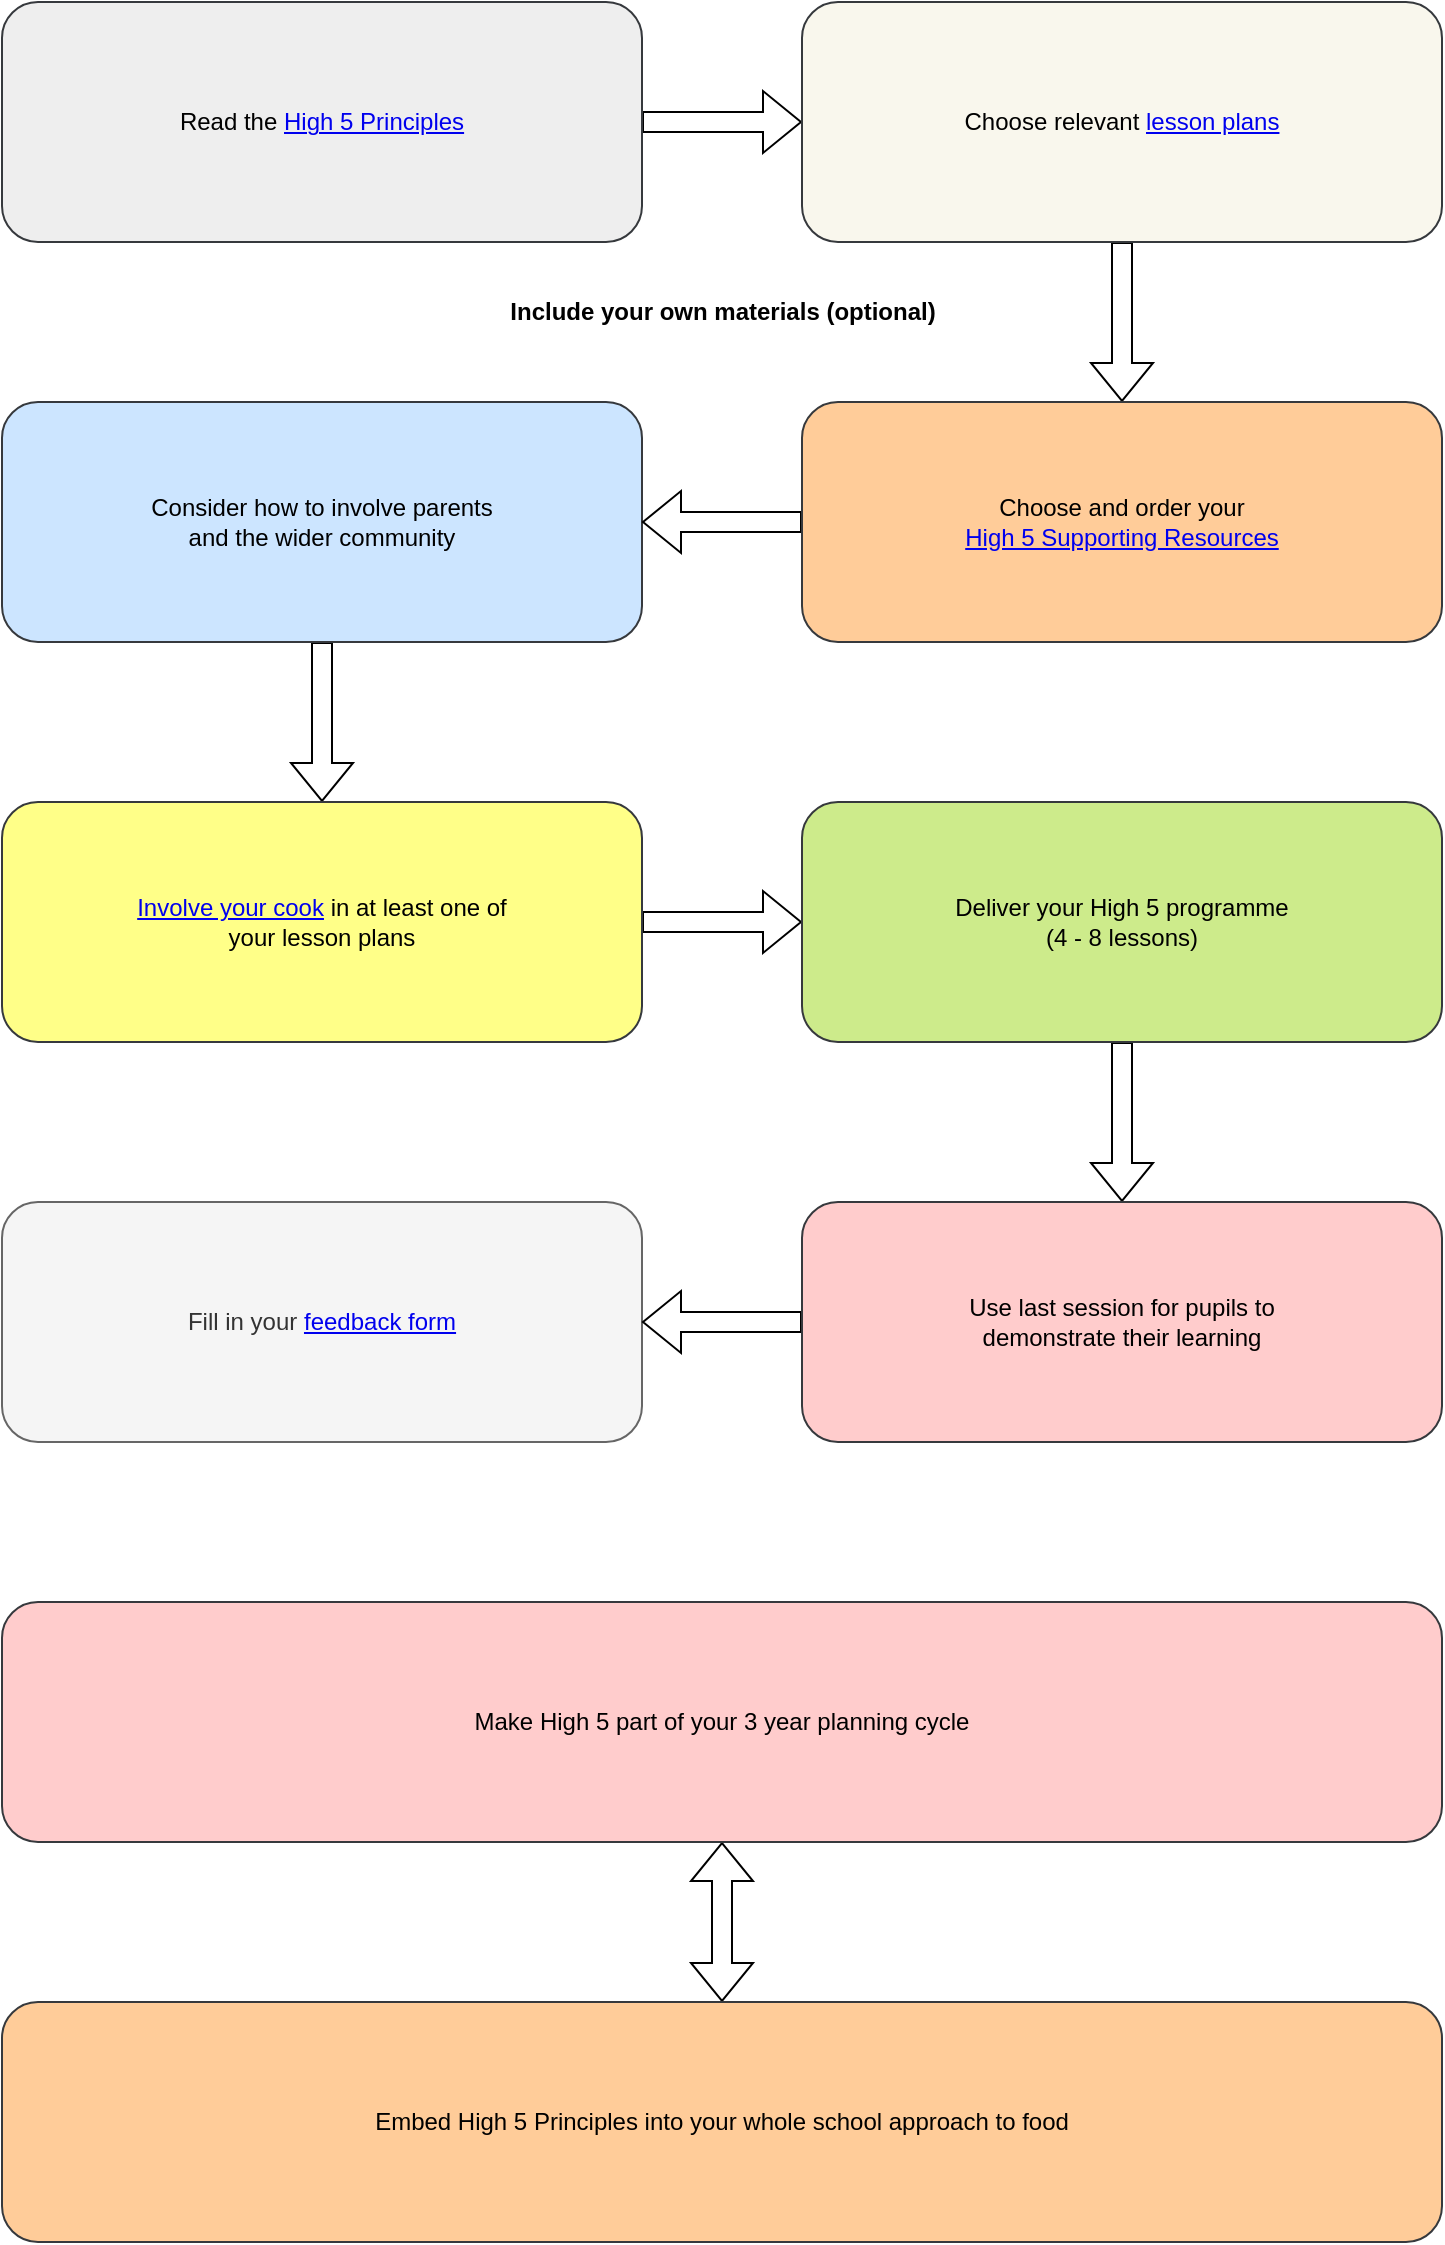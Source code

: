 <mxfile version="20.8.13" type="github">
  <diagram name="Page-1" id="18qpsOpHfNlkTKjGcvZA">
    <mxGraphModel dx="1220" dy="751" grid="1" gridSize="10" guides="1" tooltips="1" connect="1" arrows="1" fold="1" page="1" pageScale="1" pageWidth="827" pageHeight="1169" math="0" shadow="0">
      <root>
        <mxCell id="0" />
        <mxCell id="1" parent="0" />
        <mxCell id="LWbAsCwoJhyLVax1-sXV-13" value="" style="edgeStyle=orthogonalEdgeStyle;rounded=0;orthogonalLoop=1;jettySize=auto;html=1;shape=flexArrow;" edge="1" parent="1" source="LWbAsCwoJhyLVax1-sXV-1" target="LWbAsCwoJhyLVax1-sXV-2">
          <mxGeometry relative="1" as="geometry" />
        </mxCell>
        <mxCell id="LWbAsCwoJhyLVax1-sXV-1" value="Read the &lt;a href=&quot;https://www.highfive.scot.nhs.uk/toolkit/highfive-principles/&quot;&gt;High 5 Principles&lt;/a&gt;" style="rounded=1;whiteSpace=wrap;html=1;fillColor=#eeeeee;strokeColor=#36393d;" vertex="1" parent="1">
          <mxGeometry x="40" y="40" width="320" height="120" as="geometry" />
        </mxCell>
        <mxCell id="LWbAsCwoJhyLVax1-sXV-14" value="" style="edgeStyle=orthogonalEdgeStyle;rounded=0;orthogonalLoop=1;jettySize=auto;html=1;shape=flexArrow;" edge="1" parent="1" source="LWbAsCwoJhyLVax1-sXV-2" target="LWbAsCwoJhyLVax1-sXV-4">
          <mxGeometry relative="1" as="geometry" />
        </mxCell>
        <mxCell id="LWbAsCwoJhyLVax1-sXV-2" value="Choose relevant &lt;a href=&quot;https://www.highfive.scot.nhs.uk/toolkit/lesson-plans/&quot;&gt;lesson plans&lt;/a&gt;" style="rounded=1;whiteSpace=wrap;html=1;fillColor=#f9f7ed;strokeColor=#36393d;" vertex="1" parent="1">
          <mxGeometry x="440" y="40" width="320" height="120" as="geometry" />
        </mxCell>
        <mxCell id="LWbAsCwoJhyLVax1-sXV-16" value="" style="edgeStyle=orthogonalEdgeStyle;rounded=0;orthogonalLoop=1;jettySize=auto;html=1;shape=flexArrow;" edge="1" parent="1" source="LWbAsCwoJhyLVax1-sXV-3" target="LWbAsCwoJhyLVax1-sXV-5">
          <mxGeometry relative="1" as="geometry" />
        </mxCell>
        <mxCell id="LWbAsCwoJhyLVax1-sXV-3" value="Consider how to involve parents&lt;br&gt;and the wider community" style="rounded=1;whiteSpace=wrap;html=1;fillColor=#cce5ff;strokeColor=#36393d;" vertex="1" parent="1">
          <mxGeometry x="40" y="240" width="320" height="120" as="geometry" />
        </mxCell>
        <mxCell id="LWbAsCwoJhyLVax1-sXV-15" value="" style="edgeStyle=orthogonalEdgeStyle;rounded=0;orthogonalLoop=1;jettySize=auto;html=1;shape=flexArrow;" edge="1" parent="1" source="LWbAsCwoJhyLVax1-sXV-4" target="LWbAsCwoJhyLVax1-sXV-3">
          <mxGeometry relative="1" as="geometry" />
        </mxCell>
        <mxCell id="LWbAsCwoJhyLVax1-sXV-4" value="Choose and order your &lt;br&gt;&lt;a href=&quot;https://www.highfive.scot.nhs.uk/toolkit/running-a-highfive-programme/high-5-resources/&quot;&gt;High 5 Supporting Resources&lt;/a&gt;" style="rounded=1;whiteSpace=wrap;html=1;fillColor=#ffcc99;strokeColor=#36393d;" vertex="1" parent="1">
          <mxGeometry x="440" y="240" width="320" height="120" as="geometry" />
        </mxCell>
        <mxCell id="LWbAsCwoJhyLVax1-sXV-17" value="" style="edgeStyle=orthogonalEdgeStyle;rounded=0;orthogonalLoop=1;jettySize=auto;html=1;shape=flexArrow;" edge="1" parent="1" source="LWbAsCwoJhyLVax1-sXV-5" target="LWbAsCwoJhyLVax1-sXV-6">
          <mxGeometry relative="1" as="geometry" />
        </mxCell>
        <mxCell id="LWbAsCwoJhyLVax1-sXV-5" value="&lt;a href=&quot;https://www.highfive.scot.nhs.uk/toolkit/running-a-highfive-programme/involving-your-cook/&quot;&gt;Involve your cook&lt;/a&gt; in at least one of &lt;br&gt;your lesson plans" style="rounded=1;whiteSpace=wrap;html=1;fillColor=#ffff88;strokeColor=#36393d;" vertex="1" parent="1">
          <mxGeometry x="40" y="440" width="320" height="120" as="geometry" />
        </mxCell>
        <mxCell id="LWbAsCwoJhyLVax1-sXV-18" value="" style="edgeStyle=orthogonalEdgeStyle;rounded=0;orthogonalLoop=1;jettySize=auto;html=1;shape=flexArrow;" edge="1" parent="1" source="LWbAsCwoJhyLVax1-sXV-6" target="LWbAsCwoJhyLVax1-sXV-8">
          <mxGeometry relative="1" as="geometry" />
        </mxCell>
        <mxCell id="LWbAsCwoJhyLVax1-sXV-6" value="Deliver your High 5 programme&lt;br&gt;(4 - 8 lessons)" style="rounded=1;whiteSpace=wrap;html=1;fillColor=#cdeb8b;strokeColor=#36393d;" vertex="1" parent="1">
          <mxGeometry x="440" y="440" width="320" height="120" as="geometry" />
        </mxCell>
        <mxCell id="LWbAsCwoJhyLVax1-sXV-7" value="Fill in your &lt;a href=&quot;https://www.highfive.scot.nhs.uk/toolkit/running-a-highfive-programme/feedback-form/&quot;&gt;feedback form&lt;/a&gt;" style="rounded=1;whiteSpace=wrap;html=1;fillColor=#f5f5f5;fontColor=#333333;strokeColor=#666666;" vertex="1" parent="1">
          <mxGeometry x="40" y="640" width="320" height="120" as="geometry" />
        </mxCell>
        <mxCell id="LWbAsCwoJhyLVax1-sXV-19" value="" style="edgeStyle=orthogonalEdgeStyle;rounded=0;orthogonalLoop=1;jettySize=auto;html=1;shape=flexArrow;" edge="1" parent="1" source="LWbAsCwoJhyLVax1-sXV-8" target="LWbAsCwoJhyLVax1-sXV-7">
          <mxGeometry relative="1" as="geometry" />
        </mxCell>
        <mxCell id="LWbAsCwoJhyLVax1-sXV-8" value="Use last session for pupils to &lt;br&gt;demonstrate their learning" style="rounded=1;whiteSpace=wrap;html=1;fillColor=#ffcccc;strokeColor=#36393d;" vertex="1" parent="1">
          <mxGeometry x="440" y="640" width="320" height="120" as="geometry" />
        </mxCell>
        <mxCell id="LWbAsCwoJhyLVax1-sXV-20" value="" style="edgeStyle=orthogonalEdgeStyle;rounded=0;orthogonalLoop=1;jettySize=auto;html=1;startArrow=classic;startFill=1;shape=flexArrow;" edge="1" parent="1" source="LWbAsCwoJhyLVax1-sXV-9" target="LWbAsCwoJhyLVax1-sXV-10">
          <mxGeometry relative="1" as="geometry" />
        </mxCell>
        <mxCell id="LWbAsCwoJhyLVax1-sXV-9" value="Make High 5 part of your 3 year planning cycle" style="rounded=1;whiteSpace=wrap;html=1;fillColor=#ffcccc;strokeColor=#36393d;" vertex="1" parent="1">
          <mxGeometry x="40" y="840" width="720" height="120" as="geometry" />
        </mxCell>
        <mxCell id="LWbAsCwoJhyLVax1-sXV-10" value="Embed High 5 Principles into your whole school approach to food" style="rounded=1;whiteSpace=wrap;html=1;fillColor=#ffcc99;strokeColor=#36393d;" vertex="1" parent="1">
          <mxGeometry x="40" y="1040" width="720" height="120" as="geometry" />
        </mxCell>
        <mxCell id="LWbAsCwoJhyLVax1-sXV-12" value="&lt;b&gt;Include your own materials (optional)&lt;/b&gt;" style="text;html=1;align=center;verticalAlign=middle;resizable=0;points=[];autosize=1;strokeColor=none;fillColor=none;" vertex="1" parent="1">
          <mxGeometry x="280" y="180" width="240" height="30" as="geometry" />
        </mxCell>
      </root>
    </mxGraphModel>
  </diagram>
</mxfile>
